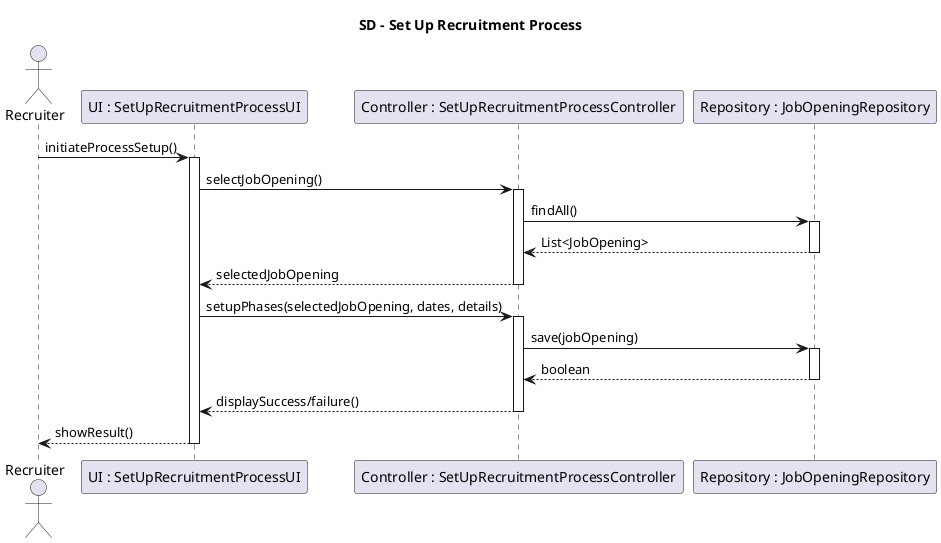 @startuml

title SD - Set Up Recruitment Process

actor Recruiter
participant "UI : SetUpRecruitmentProcessUI" as UI
participant "Controller : SetUpRecruitmentProcessController" as controller
participant "Repository : JobOpeningRepository" as jobRepo

Recruiter -> UI : initiateProcessSetup()
activate UI

UI -> controller : selectJobOpening()
activate controller

controller -> jobRepo : findAll()
activate jobRepo
jobRepo --> controller : List<JobOpening>
deactivate jobRepo

controller --> UI : selectedJobOpening
deactivate controller

UI -> controller : setupPhases(selectedJobOpening, dates, details)
activate controller

controller -> jobRepo : save(jobOpening)
activate jobRepo
jobRepo --> controller : boolean
deactivate jobRepo

controller --> UI : displaySuccess/failure()
deactivate controller

UI --> Recruiter : showResult()
deactivate UI

@enduml
